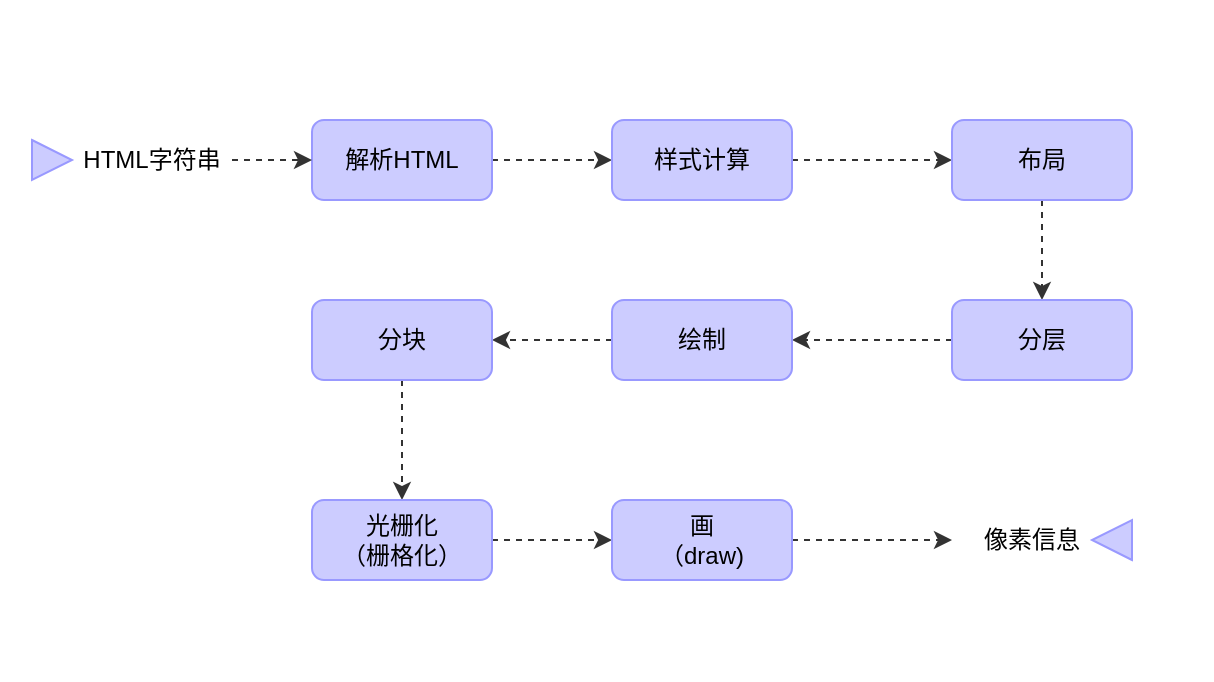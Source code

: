 <mxfile>
    <diagram id="uSjLprJMEOQ9cbOwyjOw" name="第 1 页">
        <mxGraphModel dx="982" dy="536" grid="1" gridSize="10" guides="1" tooltips="1" connect="1" arrows="1" fold="1" page="1" pageScale="1" pageWidth="827" pageHeight="1169" background="#ffffff" math="0" shadow="0">
            <root>
                <mxCell id="0"/>
                <mxCell id="1" parent="0"/>
                <mxCell id="2" value="" style="rounded=0;whiteSpace=wrap;html=1;strokeColor=none;fillColor=#FFFFFF;" vertex="1" parent="1">
                    <mxGeometry x="54" y="60" width="606" height="340" as="geometry"/>
                </mxCell>
                <mxCell id="10" style="edgeStyle=none;html=1;entryX=0;entryY=0.5;entryDx=0;entryDy=0;dashed=1;strokeColor=#333333;fontColor=#000000;" edge="1" parent="1" source="3" target="8">
                    <mxGeometry relative="1" as="geometry"/>
                </mxCell>
                <mxCell id="3" value="解析HTML" style="rounded=1;whiteSpace=wrap;html=1;fillColor=#CCCCFF;fontColor=#000000;strokeColor=#9999FF;" vertex="1" parent="1">
                    <mxGeometry x="210" y="120" width="90" height="40" as="geometry"/>
                </mxCell>
                <mxCell id="7" style="edgeStyle=none;html=1;entryX=0;entryY=0.5;entryDx=0;entryDy=0;fontColor=#000000;dashed=1;strokeColor=#333333;" edge="1" parent="1" source="4" target="3">
                    <mxGeometry relative="1" as="geometry"/>
                </mxCell>
                <mxCell id="4" value="HTML字符串" style="rounded=1;whiteSpace=wrap;html=1;fillColor=none;fontColor=#000000;strokeColor=none;" vertex="1" parent="1">
                    <mxGeometry x="90" y="120" width="80" height="40" as="geometry"/>
                </mxCell>
                <mxCell id="5" value="" style="triangle;whiteSpace=wrap;html=1;fontColor=#000000;fillColor=#CCCCFF;strokeColor=#9999FF;" vertex="1" parent="1">
                    <mxGeometry x="70" y="130" width="20" height="20" as="geometry"/>
                </mxCell>
                <mxCell id="11" style="edgeStyle=none;html=1;dashed=1;strokeColor=#333333;fontColor=#000000;" edge="1" parent="1" source="8" target="9">
                    <mxGeometry relative="1" as="geometry"/>
                </mxCell>
                <mxCell id="8" value="样式计算" style="rounded=1;whiteSpace=wrap;html=1;fillColor=#CCCCFF;fontColor=#000000;strokeColor=#9999FF;" vertex="1" parent="1">
                    <mxGeometry x="360" y="120" width="90" height="40" as="geometry"/>
                </mxCell>
                <mxCell id="20" value="" style="edgeStyle=none;html=1;dashed=1;strokeColor=#333333;fontColor=#000000;" edge="1" parent="1" source="9" target="12">
                    <mxGeometry relative="1" as="geometry"/>
                </mxCell>
                <mxCell id="9" value="布局" style="rounded=1;whiteSpace=wrap;html=1;fillColor=#CCCCFF;fontColor=#000000;strokeColor=#9999FF;" vertex="1" parent="1">
                    <mxGeometry x="530" y="120" width="90" height="40" as="geometry"/>
                </mxCell>
                <mxCell id="21" style="edgeStyle=none;html=1;dashed=1;strokeColor=#333333;fontColor=#000000;" edge="1" parent="1" source="12" target="13">
                    <mxGeometry relative="1" as="geometry"/>
                </mxCell>
                <mxCell id="12" value="分层" style="rounded=1;whiteSpace=wrap;html=1;fillColor=#CCCCFF;fontColor=#000000;strokeColor=#9999FF;" vertex="1" parent="1">
                    <mxGeometry x="530" y="210" width="90" height="40" as="geometry"/>
                </mxCell>
                <mxCell id="22" style="edgeStyle=none;html=1;dashed=1;strokeColor=#333333;fontColor=#000000;" edge="1" parent="1" source="13" target="14">
                    <mxGeometry relative="1" as="geometry"/>
                </mxCell>
                <mxCell id="13" value="绘制" style="rounded=1;whiteSpace=wrap;html=1;fillColor=#CCCCFF;fontColor=#000000;strokeColor=#9999FF;" vertex="1" parent="1">
                    <mxGeometry x="360" y="210" width="90" height="40" as="geometry"/>
                </mxCell>
                <mxCell id="23" style="edgeStyle=none;html=1;entryX=0.5;entryY=0;entryDx=0;entryDy=0;dashed=1;strokeColor=#333333;fontColor=#000000;" edge="1" parent="1" source="14" target="15">
                    <mxGeometry relative="1" as="geometry"/>
                </mxCell>
                <mxCell id="14" value="分块" style="rounded=1;whiteSpace=wrap;html=1;fillColor=#CCCCFF;fontColor=#000000;strokeColor=#9999FF;" vertex="1" parent="1">
                    <mxGeometry x="210" y="210" width="90" height="40" as="geometry"/>
                </mxCell>
                <mxCell id="24" style="edgeStyle=none;html=1;dashed=1;strokeColor=#333333;fontColor=#000000;" edge="1" parent="1" source="15" target="16">
                    <mxGeometry relative="1" as="geometry"/>
                </mxCell>
                <mxCell id="15" value="光栅化&lt;br&gt;（栅格化）" style="rounded=1;whiteSpace=wrap;html=1;fillColor=#CCCCFF;fontColor=#000000;strokeColor=#9999FF;" vertex="1" parent="1">
                    <mxGeometry x="210" y="310" width="90" height="40" as="geometry"/>
                </mxCell>
                <mxCell id="26" style="edgeStyle=none;html=1;dashed=1;strokeColor=#333333;fontColor=#000000;" edge="1" parent="1" source="16" target="25">
                    <mxGeometry relative="1" as="geometry"/>
                </mxCell>
                <mxCell id="16" value="画&lt;br&gt;（draw)" style="rounded=1;whiteSpace=wrap;html=1;fillColor=#CCCCFF;fontColor=#000000;strokeColor=#9999FF;" vertex="1" parent="1">
                    <mxGeometry x="360" y="310" width="90" height="40" as="geometry"/>
                </mxCell>
                <mxCell id="25" value="像素信息" style="rounded=1;whiteSpace=wrap;html=1;fillColor=none;fontColor=#000000;strokeColor=none;" vertex="1" parent="1">
                    <mxGeometry x="530" y="310" width="80" height="40" as="geometry"/>
                </mxCell>
                <mxCell id="27" value="" style="triangle;whiteSpace=wrap;html=1;fontColor=#000000;fillColor=#CCCCFF;strokeColor=#9999FF;direction=west;" vertex="1" parent="1">
                    <mxGeometry x="600" y="320" width="20" height="20" as="geometry"/>
                </mxCell>
            </root>
        </mxGraphModel>
    </diagram>
</mxfile>
